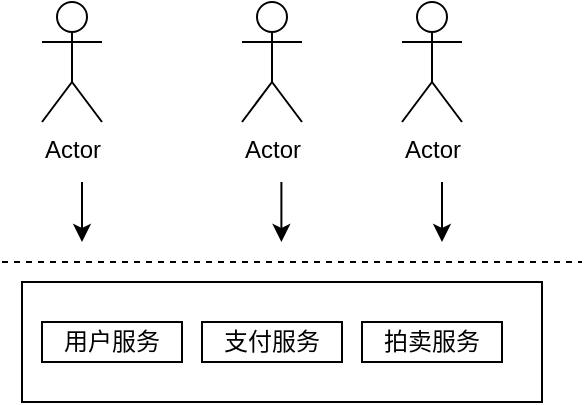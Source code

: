 <mxfile version="22.1.16" type="github">
  <diagram name="第 1 页" id="966KfxQtyM0y_blYVRLk">
    <mxGraphModel dx="578" dy="334" grid="1" gridSize="10" guides="1" tooltips="1" connect="1" arrows="1" fold="1" page="1" pageScale="1" pageWidth="827" pageHeight="1169" math="0" shadow="0">
      <root>
        <mxCell id="0" />
        <mxCell id="1" parent="0" />
        <mxCell id="8nmGEP080YQe1HcGKxn9-6" value="" style="rounded=0;whiteSpace=wrap;html=1;" vertex="1" parent="1">
          <mxGeometry x="70" y="150" width="260" height="60" as="geometry" />
        </mxCell>
        <mxCell id="8nmGEP080YQe1HcGKxn9-2" value="用户服务" style="rounded=0;whiteSpace=wrap;html=1;" vertex="1" parent="1">
          <mxGeometry x="80" y="170" width="70" height="20" as="geometry" />
        </mxCell>
        <mxCell id="8nmGEP080YQe1HcGKxn9-4" value="支付服务" style="rounded=0;whiteSpace=wrap;html=1;" vertex="1" parent="1">
          <mxGeometry x="160" y="170" width="70" height="20" as="geometry" />
        </mxCell>
        <mxCell id="8nmGEP080YQe1HcGKxn9-5" value="拍卖服务" style="rounded=0;whiteSpace=wrap;html=1;" vertex="1" parent="1">
          <mxGeometry x="240" y="170" width="70" height="20" as="geometry" />
        </mxCell>
        <mxCell id="8nmGEP080YQe1HcGKxn9-7" value="Actor" style="shape=umlActor;verticalLabelPosition=bottom;verticalAlign=top;html=1;outlineConnect=0;" vertex="1" parent="1">
          <mxGeometry x="80" y="10" width="30" height="60" as="geometry" />
        </mxCell>
        <mxCell id="8nmGEP080YQe1HcGKxn9-8" value="Actor" style="shape=umlActor;verticalLabelPosition=bottom;verticalAlign=top;html=1;outlineConnect=0;" vertex="1" parent="1">
          <mxGeometry x="180" y="10" width="30" height="60" as="geometry" />
        </mxCell>
        <mxCell id="8nmGEP080YQe1HcGKxn9-9" value="Actor" style="shape=umlActor;verticalLabelPosition=bottom;verticalAlign=top;html=1;outlineConnect=0;" vertex="1" parent="1">
          <mxGeometry x="260" y="10" width="30" height="60" as="geometry" />
        </mxCell>
        <mxCell id="8nmGEP080YQe1HcGKxn9-10" value="" style="endArrow=none;dashed=1;html=1;rounded=0;" edge="1" parent="1">
          <mxGeometry width="50" height="50" relative="1" as="geometry">
            <mxPoint x="60" y="140" as="sourcePoint" />
            <mxPoint x="350" y="140" as="targetPoint" />
          </mxGeometry>
        </mxCell>
        <mxCell id="8nmGEP080YQe1HcGKxn9-13" value="" style="endArrow=classic;html=1;rounded=0;" edge="1" parent="1">
          <mxGeometry width="50" height="50" relative="1" as="geometry">
            <mxPoint x="100" y="100" as="sourcePoint" />
            <mxPoint x="100" y="130" as="targetPoint" />
          </mxGeometry>
        </mxCell>
        <mxCell id="8nmGEP080YQe1HcGKxn9-14" value="" style="endArrow=classic;html=1;rounded=0;" edge="1" parent="1">
          <mxGeometry width="50" height="50" relative="1" as="geometry">
            <mxPoint x="199.7" y="100" as="sourcePoint" />
            <mxPoint x="199.7" y="130" as="targetPoint" />
          </mxGeometry>
        </mxCell>
        <mxCell id="8nmGEP080YQe1HcGKxn9-15" value="" style="endArrow=classic;html=1;rounded=0;" edge="1" parent="1">
          <mxGeometry width="50" height="50" relative="1" as="geometry">
            <mxPoint x="280" y="100" as="sourcePoint" />
            <mxPoint x="280" y="130" as="targetPoint" />
          </mxGeometry>
        </mxCell>
      </root>
    </mxGraphModel>
  </diagram>
</mxfile>
